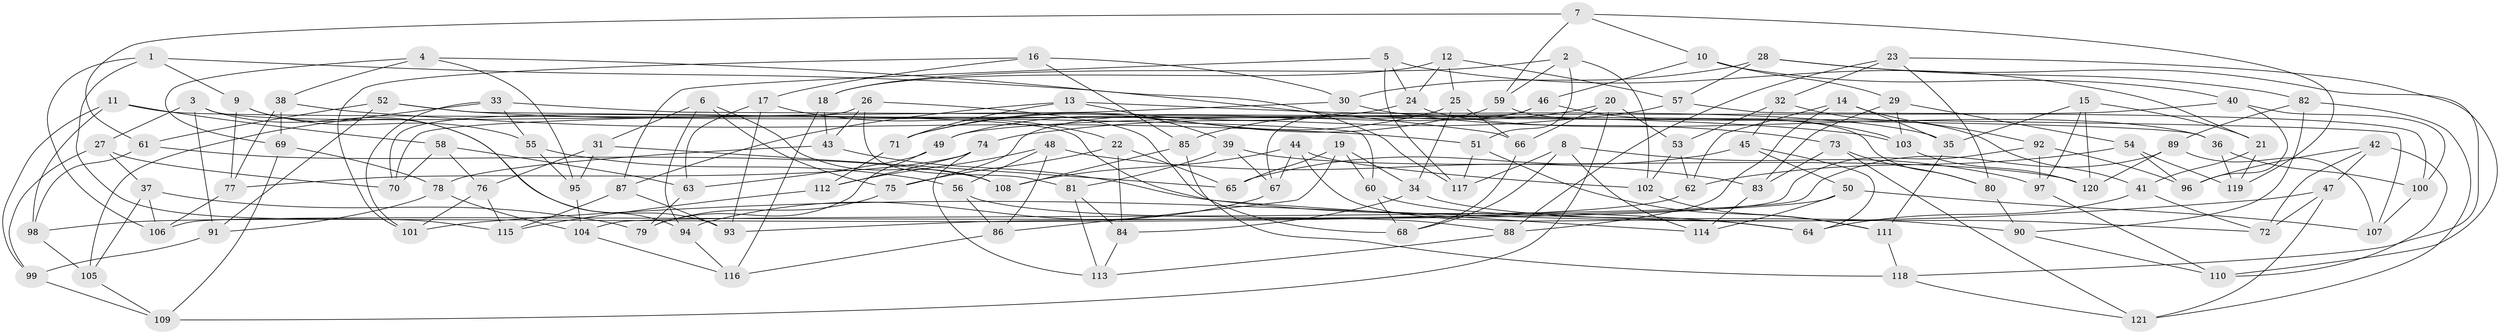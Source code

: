 // Generated by graph-tools (version 1.1) at 2025/57/03/09/25 04:57:15]
// undirected, 121 vertices, 242 edges
graph export_dot {
graph [start="1"]
  node [color=gray90,style=filled];
  1;
  2;
  3;
  4;
  5;
  6;
  7;
  8;
  9;
  10;
  11;
  12;
  13;
  14;
  15;
  16;
  17;
  18;
  19;
  20;
  21;
  22;
  23;
  24;
  25;
  26;
  27;
  28;
  29;
  30;
  31;
  32;
  33;
  34;
  35;
  36;
  37;
  38;
  39;
  40;
  41;
  42;
  43;
  44;
  45;
  46;
  47;
  48;
  49;
  50;
  51;
  52;
  53;
  54;
  55;
  56;
  57;
  58;
  59;
  60;
  61;
  62;
  63;
  64;
  65;
  66;
  67;
  68;
  69;
  70;
  71;
  72;
  73;
  74;
  75;
  76;
  77;
  78;
  79;
  80;
  81;
  82;
  83;
  84;
  85;
  86;
  87;
  88;
  89;
  90;
  91;
  92;
  93;
  94;
  95;
  96;
  97;
  98;
  99;
  100;
  101;
  102;
  103;
  104;
  105;
  106;
  107;
  108;
  109;
  110;
  111;
  112;
  113;
  114;
  115;
  116;
  117;
  118;
  119;
  120;
  121;
  1 -- 9;
  1 -- 115;
  1 -- 106;
  1 -- 66;
  2 -- 51;
  2 -- 18;
  2 -- 102;
  2 -- 59;
  3 -- 114;
  3 -- 93;
  3 -- 91;
  3 -- 27;
  4 -- 117;
  4 -- 38;
  4 -- 95;
  4 -- 69;
  5 -- 21;
  5 -- 87;
  5 -- 24;
  5 -- 117;
  6 -- 31;
  6 -- 108;
  6 -- 75;
  6 -- 94;
  7 -- 61;
  7 -- 10;
  7 -- 119;
  7 -- 59;
  8 -- 68;
  8 -- 114;
  8 -- 117;
  8 -- 97;
  9 -- 55;
  9 -- 94;
  9 -- 77;
  10 -- 46;
  10 -- 29;
  10 -- 40;
  11 -- 58;
  11 -- 99;
  11 -- 98;
  11 -- 36;
  12 -- 57;
  12 -- 24;
  12 -- 18;
  12 -- 25;
  13 -- 71;
  13 -- 35;
  13 -- 39;
  13 -- 87;
  14 -- 92;
  14 -- 88;
  14 -- 35;
  14 -- 62;
  15 -- 21;
  15 -- 97;
  15 -- 120;
  15 -- 35;
  16 -- 85;
  16 -- 17;
  16 -- 101;
  16 -- 30;
  17 -- 22;
  17 -- 93;
  17 -- 63;
  18 -- 43;
  18 -- 116;
  19 -- 34;
  19 -- 65;
  19 -- 86;
  19 -- 60;
  20 -- 66;
  20 -- 53;
  20 -- 85;
  20 -- 109;
  21 -- 41;
  21 -- 119;
  22 -- 75;
  22 -- 84;
  22 -- 65;
  23 -- 32;
  23 -- 110;
  23 -- 80;
  23 -- 88;
  24 -- 36;
  24 -- 71;
  25 -- 66;
  25 -- 49;
  25 -- 34;
  26 -- 81;
  26 -- 43;
  26 -- 68;
  26 -- 70;
  27 -- 37;
  27 -- 70;
  27 -- 99;
  28 -- 57;
  28 -- 30;
  28 -- 118;
  28 -- 82;
  29 -- 103;
  29 -- 83;
  29 -- 54;
  30 -- 70;
  30 -- 73;
  31 -- 95;
  31 -- 65;
  31 -- 76;
  32 -- 45;
  32 -- 41;
  32 -- 53;
  33 -- 55;
  33 -- 101;
  33 -- 107;
  33 -- 105;
  34 -- 84;
  34 -- 72;
  35 -- 111;
  36 -- 100;
  36 -- 119;
  37 -- 105;
  37 -- 79;
  37 -- 106;
  38 -- 51;
  38 -- 69;
  38 -- 77;
  39 -- 81;
  39 -- 120;
  39 -- 67;
  40 -- 96;
  40 -- 49;
  40 -- 100;
  41 -- 64;
  41 -- 72;
  42 -- 110;
  42 -- 47;
  42 -- 72;
  42 -- 96;
  43 -- 64;
  43 -- 78;
  44 -- 102;
  44 -- 108;
  44 -- 64;
  44 -- 67;
  45 -- 50;
  45 -- 65;
  45 -- 64;
  46 -- 75;
  46 -- 67;
  46 -- 103;
  47 -- 101;
  47 -- 72;
  47 -- 121;
  48 -- 86;
  48 -- 112;
  48 -- 83;
  48 -- 56;
  49 -- 63;
  49 -- 79;
  50 -- 93;
  50 -- 107;
  50 -- 114;
  51 -- 117;
  51 -- 111;
  52 -- 103;
  52 -- 60;
  52 -- 61;
  52 -- 91;
  53 -- 102;
  53 -- 62;
  54 -- 96;
  54 -- 119;
  54 -- 62;
  55 -- 95;
  55 -- 56;
  56 -- 86;
  56 -- 88;
  57 -- 100;
  57 -- 74;
  58 -- 70;
  58 -- 76;
  58 -- 63;
  59 -- 71;
  59 -- 80;
  60 -- 90;
  60 -- 68;
  61 -- 108;
  61 -- 98;
  62 -- 98;
  63 -- 79;
  66 -- 68;
  67 -- 94;
  69 -- 78;
  69 -- 109;
  71 -- 112;
  73 -- 83;
  73 -- 80;
  73 -- 121;
  74 -- 112;
  74 -- 113;
  74 -- 77;
  75 -- 79;
  76 -- 101;
  76 -- 115;
  77 -- 106;
  78 -- 91;
  78 -- 104;
  80 -- 90;
  81 -- 113;
  81 -- 84;
  82 -- 89;
  82 -- 121;
  82 -- 90;
  83 -- 114;
  84 -- 113;
  85 -- 118;
  85 -- 108;
  86 -- 116;
  87 -- 93;
  87 -- 115;
  88 -- 113;
  89 -- 107;
  89 -- 120;
  89 -- 104;
  90 -- 110;
  91 -- 99;
  92 -- 97;
  92 -- 106;
  92 -- 96;
  94 -- 116;
  95 -- 104;
  97 -- 110;
  98 -- 105;
  99 -- 109;
  100 -- 107;
  102 -- 111;
  103 -- 120;
  104 -- 116;
  105 -- 109;
  111 -- 118;
  112 -- 115;
  118 -- 121;
}
